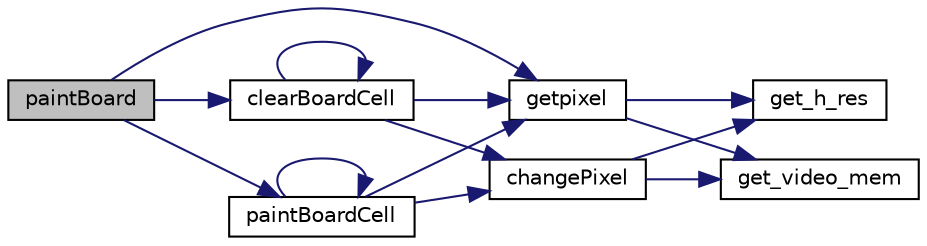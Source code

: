 digraph "paintBoard"
{
 // INTERACTIVE_SVG=YES
 // LATEX_PDF_SIZE
  bgcolor="transparent";
  edge [fontname="Helvetica",fontsize="10",labelfontname="Helvetica",labelfontsize="10"];
  node [fontname="Helvetica",fontsize="10",shape=record];
  rankdir="LR";
  Node9 [label="paintBoard",height=0.2,width=0.4,color="black", fillcolor="grey75", style="filled", fontcolor="black",tooltip="paints board with the alive blocks"];
  Node9 -> Node10 [color="midnightblue",fontsize="10",style="solid",fontname="Helvetica"];
  Node10 [label="getpixel",height=0.2,width=0.4,color="black",URL="$group__video.html#ga07dd5e8b0cf0aa3aa860a89f4093045b",tooltip="get pixel color from a position on the screen"];
  Node10 -> Node11 [color="midnightblue",fontsize="10",style="solid",fontname="Helvetica"];
  Node11 [label="get_h_res",height=0.2,width=0.4,color="black",URL="$group__video.html#ga3456b8539e4326dd13cbfc4f81b609f1",tooltip=" "];
  Node10 -> Node12 [color="midnightblue",fontsize="10",style="solid",fontname="Helvetica"];
  Node12 [label="get_video_mem",height=0.2,width=0.4,color="black",URL="$group__video.html#ga1d04069f4e8b1556a7a1ed2cd95bfdea",tooltip=" "];
  Node9 -> Node13 [color="midnightblue",fontsize="10",style="solid",fontname="Helvetica"];
  Node13 [label="paintBoardCell",height=0.2,width=0.4,color="black",URL="$group__board.html#gaca3eaa2f0cd1abf2f8cb0e6d80f0048f",tooltip="paints a board cell"];
  Node13 -> Node10 [color="midnightblue",fontsize="10",style="solid",fontname="Helvetica"];
  Node13 -> Node14 [color="midnightblue",fontsize="10",style="solid",fontname="Helvetica"];
  Node14 [label="changePixel",height=0.2,width=0.4,color="black",URL="$group__video.html#gaad3b8372cfabe442562c9c5d6e4db348",tooltip="set pixel color to a position on the screen"];
  Node14 -> Node11 [color="midnightblue",fontsize="10",style="solid",fontname="Helvetica"];
  Node14 -> Node12 [color="midnightblue",fontsize="10",style="solid",fontname="Helvetica"];
  Node13 -> Node13 [color="midnightblue",fontsize="10",style="solid",fontname="Helvetica"];
  Node9 -> Node15 [color="midnightblue",fontsize="10",style="solid",fontname="Helvetica"];
  Node15 [label="clearBoardCell",height=0.2,width=0.4,color="black",URL="$group__board.html#ga5559e08677901d82c4ad934914c0b9dc",tooltip="clears a board cell with a new color"];
  Node15 -> Node10 [color="midnightblue",fontsize="10",style="solid",fontname="Helvetica"];
  Node15 -> Node14 [color="midnightblue",fontsize="10",style="solid",fontname="Helvetica"];
  Node15 -> Node15 [color="midnightblue",fontsize="10",style="solid",fontname="Helvetica"];
}
